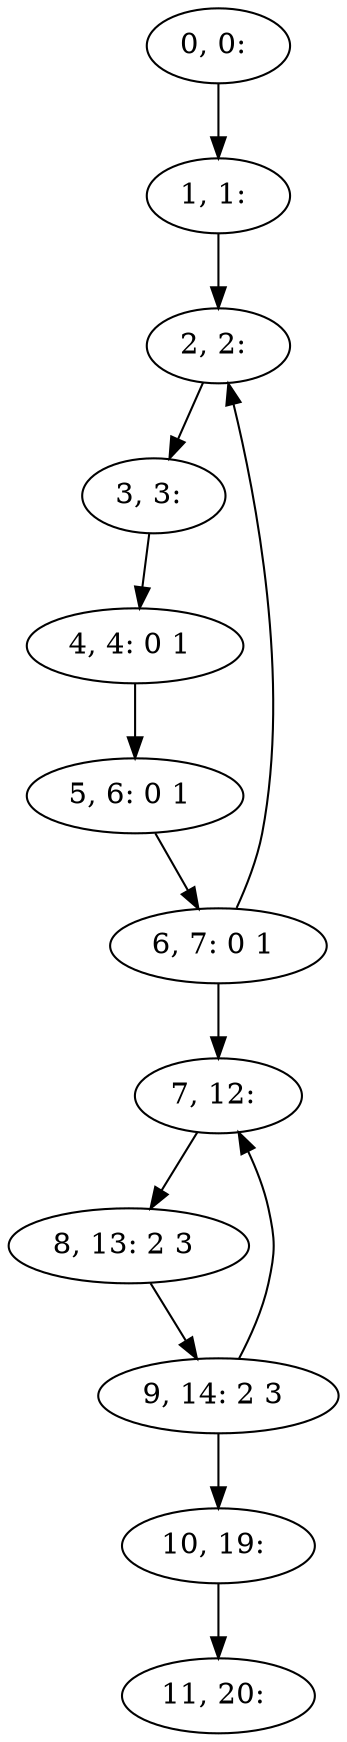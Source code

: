 digraph G {
0[label="0, 0: "];
1[label="1, 1: "];
2[label="2, 2: "];
3[label="3, 3: "];
4[label="4, 4: 0 1 "];
5[label="5, 6: 0 1 "];
6[label="6, 7: 0 1 "];
7[label="7, 12: "];
8[label="8, 13: 2 3 "];
9[label="9, 14: 2 3 "];
10[label="10, 19: "];
11[label="11, 20: "];
0->1 ;
1->2 ;
2->3 ;
3->4 ;
4->5 ;
5->6 ;
6->7 ;
6->2 ;
7->8 ;
8->9 ;
9->10 ;
9->7 ;
10->11 ;
}
